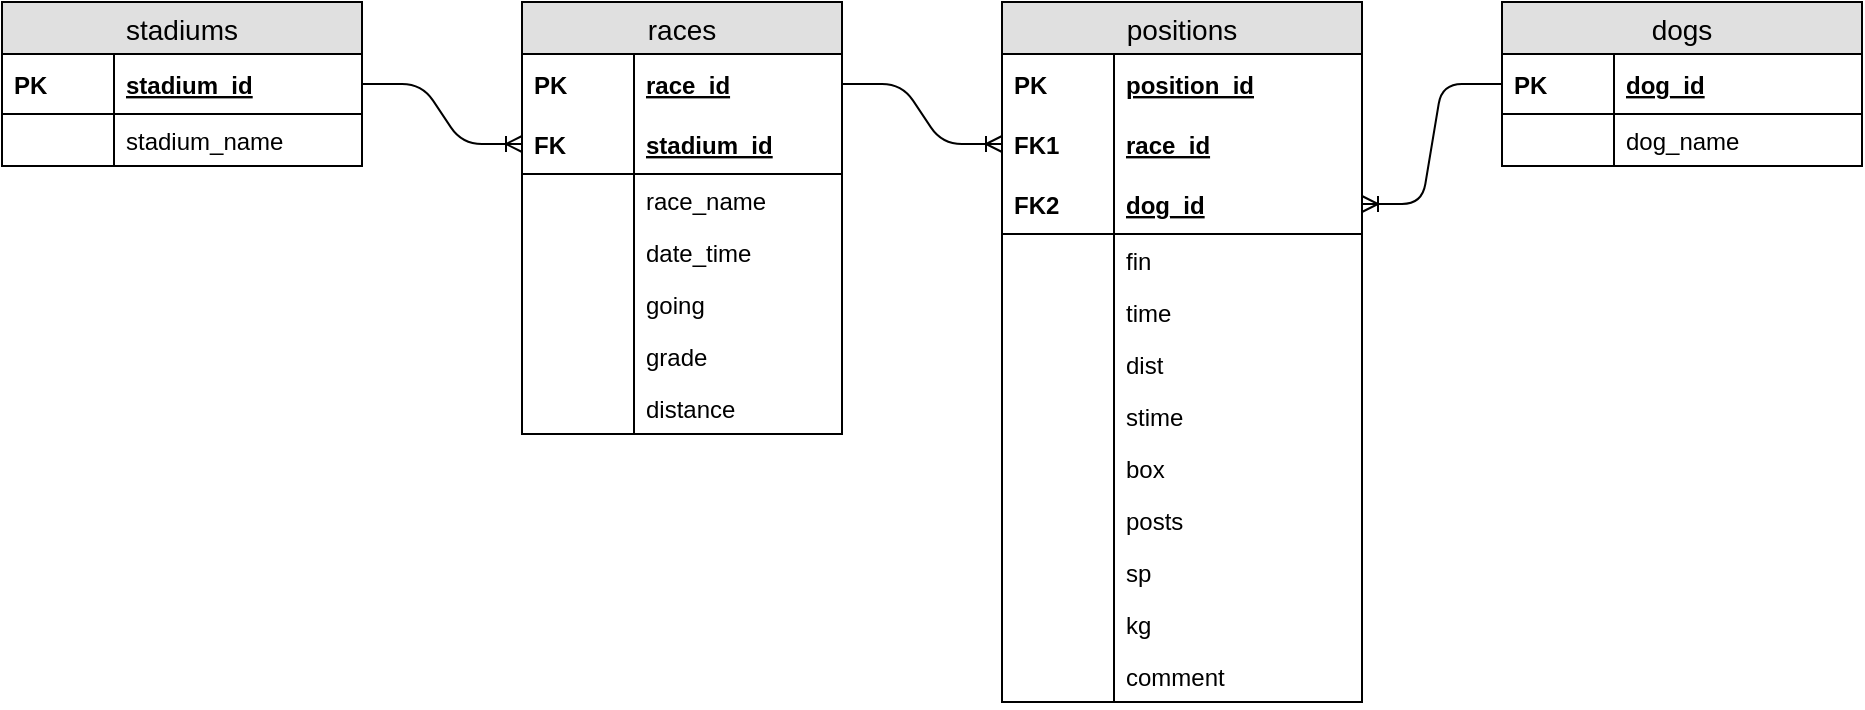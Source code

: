<mxfile version="13.6.2" type="github">
  <diagram name="Page-1" id="2ca16b54-16f6-2749-3443-fa8db7711227">
    <mxGraphModel dx="2522" dy="794" grid="1" gridSize="10" guides="1" tooltips="1" connect="1" arrows="1" fold="1" page="1" pageScale="1" pageWidth="1100" pageHeight="850" background="#ffffff" math="0" shadow="0">
      <root>
        <mxCell id="0" />
        <mxCell id="1" parent="0" />
        <mxCell id="X_Gj0Y8sRJ2asHrcpgx6-4" style="edgeStyle=none;orthogonalLoop=1;jettySize=auto;html=1;exitX=1;exitY=0.25;exitDx=0;exitDy=0;endArrow=ERmandOne;endFill=0;startArrow=ERmandOne;startFill=0;strokeColor=none;rounded=1;" parent="1" edge="1">
          <mxGeometry relative="1" as="geometry">
            <mxPoint x="-500" y="228" as="targetPoint" />
            <Array as="points" />
            <mxPoint x="-560" y="232" as="sourcePoint" />
          </mxGeometry>
        </mxCell>
        <mxCell id="X_Gj0Y8sRJ2asHrcpgx6-9" style="edgeStyle=none;rounded=1;orthogonalLoop=1;jettySize=auto;html=1;exitX=1;exitY=0.5;exitDx=0;exitDy=0;startArrow=ERmandOne;startFill=0;endArrow=ERmandOne;endFill=0;" parent="1" edge="1">
          <mxGeometry relative="1" as="geometry">
            <mxPoint x="-250" y="280" as="sourcePoint" />
            <mxPoint x="-250" y="280" as="targetPoint" />
          </mxGeometry>
        </mxCell>
        <mxCell id="34GluYqid9jKT92kL6YG-70" value="" style="edgeStyle=entityRelationEdgeStyle;fontSize=12;html=1;endArrow=ERoneToMany;exitX=1;exitY=0.5;exitDx=0;exitDy=0;entryX=0;entryY=0.5;entryDx=0;entryDy=0;" parent="1" source="34GluYqid9jKT92kL6YG-66" target="34GluYqid9jKT92kL6YG-1" edge="1">
          <mxGeometry width="100" height="100" relative="1" as="geometry">
            <mxPoint x="-900" y="170" as="sourcePoint" />
            <mxPoint x="-800" y="70" as="targetPoint" />
          </mxGeometry>
        </mxCell>
        <mxCell id="34GluYqid9jKT92kL6YG-71" value="" style="edgeStyle=entityRelationEdgeStyle;fontSize=12;html=1;endArrow=ERoneToMany;" parent="1" source="DxvQHhOm-1JfYYP0GqnD-141" target="34GluYqid9jKT92kL6YG-8" edge="1">
          <mxGeometry width="100" height="100" relative="1" as="geometry">
            <mxPoint x="-300" y="81" as="sourcePoint" />
            <mxPoint x="-310" y="170" as="targetPoint" />
          </mxGeometry>
        </mxCell>
        <mxCell id="34GluYqid9jKT92kL6YG-72" value="" style="edgeStyle=entityRelationEdgeStyle;fontSize=12;html=1;endArrow=ERoneToMany;" parent="1" source="34GluYqid9jKT92kL6YG-36" target="34GluYqid9jKT92kL6YG-6" edge="1">
          <mxGeometry width="100" height="100" relative="1" as="geometry">
            <mxPoint x="-650" y="80" as="sourcePoint" />
            <mxPoint x="-570" y="110" as="targetPoint" />
          </mxGeometry>
        </mxCell>
        <mxCell id="34GluYqid9jKT92kL6YG-65" value="stadiums" style="swimlane;fontStyle=0;childLayout=stackLayout;horizontal=1;startSize=26;fillColor=#e0e0e0;horizontalStack=0;resizeParent=1;resizeParentMax=0;resizeLast=0;collapsible=1;marginBottom=0;swimlaneFillColor=#ffffff;align=center;fontSize=14;" parent="1" vertex="1">
          <mxGeometry x="-1070" y="40" width="180" height="82" as="geometry" />
        </mxCell>
        <mxCell id="34GluYqid9jKT92kL6YG-66" value="stadium_id" style="shape=partialRectangle;top=0;left=0;right=0;bottom=1;align=left;verticalAlign=middle;fillColor=none;spacingLeft=60;spacingRight=4;overflow=hidden;rotatable=0;points=[[0,0.5],[1,0.5]];portConstraint=eastwest;dropTarget=0;fontStyle=5;fontSize=12;" parent="34GluYqid9jKT92kL6YG-65" vertex="1">
          <mxGeometry y="26" width="180" height="30" as="geometry" />
        </mxCell>
        <mxCell id="34GluYqid9jKT92kL6YG-67" value="PK" style="shape=partialRectangle;fontStyle=1;top=0;left=0;bottom=0;fillColor=none;align=left;verticalAlign=middle;spacingLeft=4;spacingRight=4;overflow=hidden;rotatable=0;points=[];portConstraint=eastwest;part=1;fontSize=12;" parent="34GluYqid9jKT92kL6YG-66" vertex="1" connectable="0">
          <mxGeometry width="56" height="30" as="geometry" />
        </mxCell>
        <mxCell id="34GluYqid9jKT92kL6YG-68" value="stadium_name" style="shape=partialRectangle;top=0;left=0;right=0;bottom=0;align=left;verticalAlign=top;fillColor=none;spacingLeft=60;spacingRight=4;overflow=hidden;rotatable=0;points=[[0,0.5],[1,0.5]];portConstraint=eastwest;dropTarget=0;fontSize=12;" parent="34GluYqid9jKT92kL6YG-65" vertex="1">
          <mxGeometry y="56" width="180" height="26" as="geometry" />
        </mxCell>
        <mxCell id="34GluYqid9jKT92kL6YG-69" value="" style="shape=partialRectangle;top=0;left=0;bottom=0;fillColor=none;align=left;verticalAlign=top;spacingLeft=4;spacingRight=4;overflow=hidden;rotatable=0;points=[];portConstraint=eastwest;part=1;fontSize=12;" parent="34GluYqid9jKT92kL6YG-68" vertex="1" connectable="0">
          <mxGeometry width="56" height="26" as="geometry" />
        </mxCell>
        <mxCell id="DxvQHhOm-1JfYYP0GqnD-4" value="races" style="swimlane;fontStyle=0;childLayout=stackLayout;horizontal=1;startSize=26;fillColor=#e0e0e0;horizontalStack=0;resizeParent=1;resizeParentMax=0;resizeLast=0;collapsible=1;marginBottom=0;swimlaneFillColor=#ffffff;align=center;fontSize=14;" parent="1" vertex="1">
          <mxGeometry x="-810" y="40" width="160" height="216" as="geometry" />
        </mxCell>
        <mxCell id="34GluYqid9jKT92kL6YG-36" value="race_id" style="shape=partialRectangle;top=0;left=0;right=0;bottom=0;align=left;verticalAlign=middle;fillColor=none;spacingLeft=60;spacingRight=4;overflow=hidden;rotatable=0;points=[[0,0.5],[1,0.5]];portConstraint=eastwest;dropTarget=0;fontStyle=5;fontSize=12;" parent="DxvQHhOm-1JfYYP0GqnD-4" vertex="1">
          <mxGeometry y="26" width="160" height="30" as="geometry" />
        </mxCell>
        <mxCell id="34GluYqid9jKT92kL6YG-37" value="PK" style="shape=partialRectangle;fontStyle=1;top=0;left=0;bottom=0;fillColor=none;align=left;verticalAlign=middle;spacingLeft=4;spacingRight=4;overflow=hidden;rotatable=0;points=[];portConstraint=eastwest;part=1;fontSize=12;" parent="34GluYqid9jKT92kL6YG-36" vertex="1" connectable="0">
          <mxGeometry width="56" height="30" as="geometry" />
        </mxCell>
        <mxCell id="34GluYqid9jKT92kL6YG-1" value="stadium_id" style="shape=partialRectangle;top=0;left=0;right=0;bottom=1;align=left;verticalAlign=middle;fillColor=none;spacingLeft=60;spacingRight=4;overflow=hidden;rotatable=0;points=[[0,0.5],[1,0.5]];portConstraint=eastwest;dropTarget=0;fontStyle=5;fontSize=12;" parent="DxvQHhOm-1JfYYP0GqnD-4" vertex="1">
          <mxGeometry y="56" width="160" height="30" as="geometry" />
        </mxCell>
        <mxCell id="34GluYqid9jKT92kL6YG-2" value="FK" style="shape=partialRectangle;fontStyle=1;top=0;left=0;bottom=0;fillColor=none;align=left;verticalAlign=middle;spacingLeft=4;spacingRight=4;overflow=hidden;rotatable=0;points=[];portConstraint=eastwest;part=1;fontSize=12;" parent="34GluYqid9jKT92kL6YG-1" vertex="1" connectable="0">
          <mxGeometry width="56" height="30" as="geometry" />
        </mxCell>
        <mxCell id="DxvQHhOm-1JfYYP0GqnD-19" value="race_name" style="shape=partialRectangle;top=0;left=0;right=0;bottom=0;align=left;verticalAlign=top;fillColor=none;spacingLeft=60;spacingRight=4;overflow=hidden;rotatable=0;points=[[0,0.5],[1,0.5]];portConstraint=eastwest;dropTarget=0;fontSize=12;" parent="DxvQHhOm-1JfYYP0GqnD-4" vertex="1">
          <mxGeometry y="86" width="160" height="26" as="geometry" />
        </mxCell>
        <mxCell id="DxvQHhOm-1JfYYP0GqnD-20" value="" style="shape=partialRectangle;top=0;left=0;bottom=0;fillColor=none;align=left;verticalAlign=top;spacingLeft=4;spacingRight=4;overflow=hidden;rotatable=0;points=[];portConstraint=eastwest;part=1;fontSize=12;" parent="DxvQHhOm-1JfYYP0GqnD-19" vertex="1" connectable="0">
          <mxGeometry width="56" height="26" as="geometry" />
        </mxCell>
        <mxCell id="DxvQHhOm-1JfYYP0GqnD-21" value="date_time" style="shape=partialRectangle;top=0;left=0;right=0;bottom=0;align=left;verticalAlign=top;fillColor=none;spacingLeft=60;spacingRight=4;overflow=hidden;rotatable=0;points=[[0,0.5],[1,0.5]];portConstraint=eastwest;dropTarget=0;fontSize=12;" parent="DxvQHhOm-1JfYYP0GqnD-4" vertex="1">
          <mxGeometry y="112" width="160" height="26" as="geometry" />
        </mxCell>
        <mxCell id="DxvQHhOm-1JfYYP0GqnD-22" value="" style="shape=partialRectangle;top=0;left=0;bottom=0;fillColor=none;align=left;verticalAlign=top;spacingLeft=4;spacingRight=4;overflow=hidden;rotatable=0;points=[];portConstraint=eastwest;part=1;fontSize=12;" parent="DxvQHhOm-1JfYYP0GqnD-21" vertex="1" connectable="0">
          <mxGeometry width="56" height="26" as="geometry" />
        </mxCell>
        <mxCell id="DxvQHhOm-1JfYYP0GqnD-25" value="going" style="shape=partialRectangle;top=0;left=0;right=0;bottom=0;align=left;verticalAlign=top;fillColor=none;spacingLeft=60;spacingRight=4;overflow=hidden;rotatable=0;points=[[0,0.5],[1,0.5]];portConstraint=eastwest;dropTarget=0;fontSize=12;" parent="DxvQHhOm-1JfYYP0GqnD-4" vertex="1">
          <mxGeometry y="138" width="160" height="26" as="geometry" />
        </mxCell>
        <mxCell id="DxvQHhOm-1JfYYP0GqnD-26" value="" style="shape=partialRectangle;top=0;left=0;bottom=0;fillColor=none;align=left;verticalAlign=top;spacingLeft=4;spacingRight=4;overflow=hidden;rotatable=0;points=[];portConstraint=eastwest;part=1;fontSize=12;" parent="DxvQHhOm-1JfYYP0GqnD-25" vertex="1" connectable="0">
          <mxGeometry width="56" height="26" as="geometry" />
        </mxCell>
        <mxCell id="DxvQHhOm-1JfYYP0GqnD-31" value="grade" style="shape=partialRectangle;top=0;left=0;right=0;bottom=0;align=left;verticalAlign=top;fillColor=none;spacingLeft=60;spacingRight=4;overflow=hidden;rotatable=0;points=[[0,0.5],[1,0.5]];portConstraint=eastwest;dropTarget=0;fontSize=12;" parent="DxvQHhOm-1JfYYP0GqnD-4" vertex="1">
          <mxGeometry y="164" width="160" height="26" as="geometry" />
        </mxCell>
        <mxCell id="DxvQHhOm-1JfYYP0GqnD-32" value="" style="shape=partialRectangle;top=0;left=0;bottom=0;fillColor=none;align=left;verticalAlign=top;spacingLeft=4;spacingRight=4;overflow=hidden;rotatable=0;points=[];portConstraint=eastwest;part=1;fontSize=12;" parent="DxvQHhOm-1JfYYP0GqnD-31" vertex="1" connectable="0">
          <mxGeometry width="56" height="26" as="geometry" />
        </mxCell>
        <mxCell id="DxvQHhOm-1JfYYP0GqnD-33" value="distance" style="shape=partialRectangle;top=0;left=0;right=0;bottom=0;align=left;verticalAlign=top;fillColor=none;spacingLeft=60;spacingRight=4;overflow=hidden;rotatable=0;points=[[0,0.5],[1,0.5]];portConstraint=eastwest;dropTarget=0;fontSize=12;" parent="DxvQHhOm-1JfYYP0GqnD-4" vertex="1">
          <mxGeometry y="190" width="160" height="26" as="geometry" />
        </mxCell>
        <mxCell id="DxvQHhOm-1JfYYP0GqnD-34" value="" style="shape=partialRectangle;top=0;left=0;bottom=0;fillColor=none;align=left;verticalAlign=top;spacingLeft=4;spacingRight=4;overflow=hidden;rotatable=0;points=[];portConstraint=eastwest;part=1;fontSize=12;" parent="DxvQHhOm-1JfYYP0GqnD-33" vertex="1" connectable="0">
          <mxGeometry width="56" height="26" as="geometry" />
        </mxCell>
        <mxCell id="34GluYqid9jKT92kL6YG-3" value="positions" style="swimlane;fontStyle=0;childLayout=stackLayout;horizontal=1;startSize=26;fillColor=#e0e0e0;horizontalStack=0;resizeParent=1;resizeParentMax=0;resizeLast=0;collapsible=1;marginBottom=0;swimlaneFillColor=#ffffff;align=center;fontSize=14;" parent="1" vertex="1">
          <mxGeometry x="-570" y="40" width="180" height="350" as="geometry" />
        </mxCell>
        <mxCell id="34GluYqid9jKT92kL6YG-4" value="position_id" style="shape=partialRectangle;top=0;left=0;right=0;bottom=0;align=left;verticalAlign=middle;fillColor=none;spacingLeft=60;spacingRight=4;overflow=hidden;rotatable=0;points=[[0,0.5],[1,0.5]];portConstraint=eastwest;dropTarget=0;fontStyle=5;fontSize=12;" parent="34GluYqid9jKT92kL6YG-3" vertex="1">
          <mxGeometry y="26" width="180" height="30" as="geometry" />
        </mxCell>
        <mxCell id="34GluYqid9jKT92kL6YG-5" value="PK" style="shape=partialRectangle;fontStyle=1;top=0;left=0;bottom=0;fillColor=none;align=left;verticalAlign=middle;spacingLeft=4;spacingRight=4;overflow=hidden;rotatable=0;points=[];portConstraint=eastwest;part=1;fontSize=12;" parent="34GluYqid9jKT92kL6YG-4" vertex="1" connectable="0">
          <mxGeometry width="56" height="30" as="geometry" />
        </mxCell>
        <mxCell id="34GluYqid9jKT92kL6YG-6" value="race_id" style="shape=partialRectangle;top=0;left=0;right=0;bottom=0;align=left;verticalAlign=middle;fillColor=none;spacingLeft=60;spacingRight=4;overflow=hidden;rotatable=0;points=[[0,0.5],[1,0.5]];portConstraint=eastwest;dropTarget=0;fontStyle=5;fontSize=12;" parent="34GluYqid9jKT92kL6YG-3" vertex="1">
          <mxGeometry y="56" width="180" height="30" as="geometry" />
        </mxCell>
        <mxCell id="34GluYqid9jKT92kL6YG-7" value="FK1" style="shape=partialRectangle;fontStyle=1;top=0;left=0;bottom=0;fillColor=none;align=left;verticalAlign=middle;spacingLeft=4;spacingRight=4;overflow=hidden;rotatable=0;points=[];portConstraint=eastwest;part=1;fontSize=12;" parent="34GluYqid9jKT92kL6YG-6" vertex="1" connectable="0">
          <mxGeometry width="56" height="30" as="geometry" />
        </mxCell>
        <mxCell id="34GluYqid9jKT92kL6YG-8" value="dog_id" style="shape=partialRectangle;top=0;left=0;right=0;bottom=1;align=left;verticalAlign=middle;fillColor=none;spacingLeft=60;spacingRight=4;overflow=hidden;rotatable=0;points=[[0,0.5],[1,0.5]];portConstraint=eastwest;dropTarget=0;fontStyle=5;fontSize=12;" parent="34GluYqid9jKT92kL6YG-3" vertex="1">
          <mxGeometry y="86" width="180" height="30" as="geometry" />
        </mxCell>
        <mxCell id="34GluYqid9jKT92kL6YG-9" value="FK2" style="shape=partialRectangle;fontStyle=1;top=0;left=0;bottom=0;fillColor=none;align=left;verticalAlign=middle;spacingLeft=4;spacingRight=4;overflow=hidden;rotatable=0;points=[];portConstraint=eastwest;part=1;fontSize=12;" parent="34GluYqid9jKT92kL6YG-8" vertex="1" connectable="0">
          <mxGeometry width="56" height="30" as="geometry" />
        </mxCell>
        <mxCell id="34GluYqid9jKT92kL6YG-10" value="fin" style="shape=partialRectangle;top=0;left=0;right=0;bottom=0;align=left;verticalAlign=top;fillColor=none;spacingLeft=60;spacingRight=4;overflow=hidden;rotatable=0;points=[[0,0.5],[1,0.5]];portConstraint=eastwest;dropTarget=0;fontSize=12;" parent="34GluYqid9jKT92kL6YG-3" vertex="1">
          <mxGeometry y="116" width="180" height="26" as="geometry" />
        </mxCell>
        <mxCell id="34GluYqid9jKT92kL6YG-11" value="" style="shape=partialRectangle;top=0;left=0;bottom=0;fillColor=none;align=left;verticalAlign=top;spacingLeft=4;spacingRight=4;overflow=hidden;rotatable=0;points=[];portConstraint=eastwest;part=1;fontSize=12;" parent="34GluYqid9jKT92kL6YG-10" vertex="1" connectable="0">
          <mxGeometry width="56" height="26" as="geometry" />
        </mxCell>
        <mxCell id="34GluYqid9jKT92kL6YG-12" value="time" style="shape=partialRectangle;top=0;left=0;right=0;bottom=0;align=left;verticalAlign=top;fillColor=none;spacingLeft=60;spacingRight=4;overflow=hidden;rotatable=0;points=[[0,0.5],[1,0.5]];portConstraint=eastwest;dropTarget=0;fontSize=12;" parent="34GluYqid9jKT92kL6YG-3" vertex="1">
          <mxGeometry y="142" width="180" height="26" as="geometry" />
        </mxCell>
        <mxCell id="34GluYqid9jKT92kL6YG-13" value="" style="shape=partialRectangle;top=0;left=0;bottom=0;fillColor=none;align=left;verticalAlign=top;spacingLeft=4;spacingRight=4;overflow=hidden;rotatable=0;points=[];portConstraint=eastwest;part=1;fontSize=12;" parent="34GluYqid9jKT92kL6YG-12" vertex="1" connectable="0">
          <mxGeometry width="56" height="26" as="geometry" />
        </mxCell>
        <mxCell id="34GluYqid9jKT92kL6YG-14" value="dist" style="shape=partialRectangle;top=0;left=0;right=0;bottom=0;align=left;verticalAlign=top;fillColor=none;spacingLeft=60;spacingRight=4;overflow=hidden;rotatable=0;points=[[0,0.5],[1,0.5]];portConstraint=eastwest;dropTarget=0;fontSize=12;" parent="34GluYqid9jKT92kL6YG-3" vertex="1">
          <mxGeometry y="168" width="180" height="26" as="geometry" />
        </mxCell>
        <mxCell id="34GluYqid9jKT92kL6YG-15" value="" style="shape=partialRectangle;top=0;left=0;bottom=0;fillColor=none;align=left;verticalAlign=top;spacingLeft=4;spacingRight=4;overflow=hidden;rotatable=0;points=[];portConstraint=eastwest;part=1;fontSize=12;" parent="34GluYqid9jKT92kL6YG-14" vertex="1" connectable="0">
          <mxGeometry width="56" height="26" as="geometry" />
        </mxCell>
        <mxCell id="34GluYqid9jKT92kL6YG-16" value="stime" style="shape=partialRectangle;top=0;left=0;right=0;bottom=0;align=left;verticalAlign=top;fillColor=none;spacingLeft=60;spacingRight=4;overflow=hidden;rotatable=0;points=[[0,0.5],[1,0.5]];portConstraint=eastwest;dropTarget=0;fontSize=12;" parent="34GluYqid9jKT92kL6YG-3" vertex="1">
          <mxGeometry y="194" width="180" height="26" as="geometry" />
        </mxCell>
        <mxCell id="34GluYqid9jKT92kL6YG-17" value="" style="shape=partialRectangle;top=0;left=0;bottom=0;fillColor=none;align=left;verticalAlign=top;spacingLeft=4;spacingRight=4;overflow=hidden;rotatable=0;points=[];portConstraint=eastwest;part=1;fontSize=12;" parent="34GluYqid9jKT92kL6YG-16" vertex="1" connectable="0">
          <mxGeometry width="56" height="26" as="geometry" />
        </mxCell>
        <mxCell id="34GluYqid9jKT92kL6YG-18" value="box" style="shape=partialRectangle;top=0;left=0;right=0;bottom=0;align=left;verticalAlign=top;fillColor=none;spacingLeft=60;spacingRight=4;overflow=hidden;rotatable=0;points=[[0,0.5],[1,0.5]];portConstraint=eastwest;dropTarget=0;fontSize=12;" parent="34GluYqid9jKT92kL6YG-3" vertex="1">
          <mxGeometry y="220" width="180" height="26" as="geometry" />
        </mxCell>
        <mxCell id="34GluYqid9jKT92kL6YG-19" value="" style="shape=partialRectangle;top=0;left=0;bottom=0;fillColor=none;align=left;verticalAlign=top;spacingLeft=4;spacingRight=4;overflow=hidden;rotatable=0;points=[];portConstraint=eastwest;part=1;fontSize=12;" parent="34GluYqid9jKT92kL6YG-18" vertex="1" connectable="0">
          <mxGeometry width="56" height="26" as="geometry" />
        </mxCell>
        <mxCell id="34GluYqid9jKT92kL6YG-20" value="posts" style="shape=partialRectangle;top=0;left=0;right=0;bottom=0;align=left;verticalAlign=top;fillColor=none;spacingLeft=60;spacingRight=4;overflow=hidden;rotatable=0;points=[[0,0.5],[1,0.5]];portConstraint=eastwest;dropTarget=0;fontSize=12;" parent="34GluYqid9jKT92kL6YG-3" vertex="1">
          <mxGeometry y="246" width="180" height="26" as="geometry" />
        </mxCell>
        <mxCell id="34GluYqid9jKT92kL6YG-21" value="" style="shape=partialRectangle;top=0;left=0;bottom=0;fillColor=none;align=left;verticalAlign=top;spacingLeft=4;spacingRight=4;overflow=hidden;rotatable=0;points=[];portConstraint=eastwest;part=1;fontSize=12;" parent="34GluYqid9jKT92kL6YG-20" vertex="1" connectable="0">
          <mxGeometry width="56" height="26" as="geometry" />
        </mxCell>
        <mxCell id="34GluYqid9jKT92kL6YG-22" value="sp" style="shape=partialRectangle;top=0;left=0;right=0;bottom=0;align=left;verticalAlign=top;fillColor=none;spacingLeft=60;spacingRight=4;overflow=hidden;rotatable=0;points=[[0,0.5],[1,0.5]];portConstraint=eastwest;dropTarget=0;fontSize=12;" parent="34GluYqid9jKT92kL6YG-3" vertex="1">
          <mxGeometry y="272" width="180" height="26" as="geometry" />
        </mxCell>
        <mxCell id="34GluYqid9jKT92kL6YG-23" value="" style="shape=partialRectangle;top=0;left=0;bottom=0;fillColor=none;align=left;verticalAlign=top;spacingLeft=4;spacingRight=4;overflow=hidden;rotatable=0;points=[];portConstraint=eastwest;part=1;fontSize=12;" parent="34GluYqid9jKT92kL6YG-22" vertex="1" connectable="0">
          <mxGeometry width="56" height="26" as="geometry" />
        </mxCell>
        <mxCell id="34GluYqid9jKT92kL6YG-24" value="kg" style="shape=partialRectangle;top=0;left=0;right=0;bottom=0;align=left;verticalAlign=top;fillColor=none;spacingLeft=60;spacingRight=4;overflow=hidden;rotatable=0;points=[[0,0.5],[1,0.5]];portConstraint=eastwest;dropTarget=0;fontSize=12;" parent="34GluYqid9jKT92kL6YG-3" vertex="1">
          <mxGeometry y="298" width="180" height="26" as="geometry" />
        </mxCell>
        <mxCell id="34GluYqid9jKT92kL6YG-25" value="" style="shape=partialRectangle;top=0;left=0;bottom=0;fillColor=none;align=left;verticalAlign=top;spacingLeft=4;spacingRight=4;overflow=hidden;rotatable=0;points=[];portConstraint=eastwest;part=1;fontSize=12;" parent="34GluYqid9jKT92kL6YG-24" vertex="1" connectable="0">
          <mxGeometry width="56" height="26" as="geometry" />
        </mxCell>
        <mxCell id="34GluYqid9jKT92kL6YG-26" value="comment" style="shape=partialRectangle;top=0;left=0;right=0;bottom=0;align=left;verticalAlign=top;fillColor=none;spacingLeft=60;spacingRight=4;overflow=hidden;rotatable=0;points=[[0,0.5],[1,0.5]];portConstraint=eastwest;dropTarget=0;fontSize=12;" parent="34GluYqid9jKT92kL6YG-3" vertex="1">
          <mxGeometry y="324" width="180" height="26" as="geometry" />
        </mxCell>
        <mxCell id="34GluYqid9jKT92kL6YG-27" value="" style="shape=partialRectangle;top=0;left=0;bottom=0;fillColor=none;align=left;verticalAlign=top;spacingLeft=4;spacingRight=4;overflow=hidden;rotatable=0;points=[];portConstraint=eastwest;part=1;fontSize=12;" parent="34GluYqid9jKT92kL6YG-26" vertex="1" connectable="0">
          <mxGeometry width="56" height="26" as="geometry" />
        </mxCell>
        <mxCell id="DxvQHhOm-1JfYYP0GqnD-134" value="dogs" style="swimlane;fontStyle=0;childLayout=stackLayout;horizontal=1;startSize=26;fillColor=#e0e0e0;horizontalStack=0;resizeParent=1;resizeParentMax=0;resizeLast=0;collapsible=1;marginBottom=0;swimlaneFillColor=#ffffff;align=center;fontSize=14;" parent="1" vertex="1">
          <mxGeometry x="-320" y="40" width="180" height="82" as="geometry" />
        </mxCell>
        <mxCell id="DxvQHhOm-1JfYYP0GqnD-141" value="dog_id" style="shape=partialRectangle;top=0;left=0;right=0;bottom=1;align=left;verticalAlign=middle;fillColor=none;spacingLeft=60;spacingRight=4;overflow=hidden;rotatable=0;points=[[0,0.5],[1,0.5]];portConstraint=eastwest;dropTarget=0;fontStyle=5;fontSize=12;" parent="DxvQHhOm-1JfYYP0GqnD-134" vertex="1">
          <mxGeometry y="26" width="180" height="30" as="geometry" />
        </mxCell>
        <mxCell id="DxvQHhOm-1JfYYP0GqnD-142" value="PK" style="shape=partialRectangle;fontStyle=1;top=0;left=0;bottom=0;fillColor=none;align=left;verticalAlign=middle;spacingLeft=4;spacingRight=4;overflow=hidden;rotatable=0;points=[];portConstraint=eastwest;part=1;fontSize=12;" parent="DxvQHhOm-1JfYYP0GqnD-141" vertex="1" connectable="0">
          <mxGeometry width="56" height="30" as="geometry" />
        </mxCell>
        <mxCell id="DxvQHhOm-1JfYYP0GqnD-147" value="dog_name" style="shape=partialRectangle;top=0;left=0;right=0;bottom=0;align=left;verticalAlign=top;fillColor=none;spacingLeft=60;spacingRight=4;overflow=hidden;rotatable=0;points=[[0,0.5],[1,0.5]];portConstraint=eastwest;dropTarget=0;fontSize=12;" parent="DxvQHhOm-1JfYYP0GqnD-134" vertex="1">
          <mxGeometry y="56" width="180" height="26" as="geometry" />
        </mxCell>
        <mxCell id="DxvQHhOm-1JfYYP0GqnD-148" value="" style="shape=partialRectangle;top=0;left=0;bottom=0;fillColor=none;align=left;verticalAlign=top;spacingLeft=4;spacingRight=4;overflow=hidden;rotatable=0;points=[];portConstraint=eastwest;part=1;fontSize=12;" parent="DxvQHhOm-1JfYYP0GqnD-147" vertex="1" connectable="0">
          <mxGeometry width="56" height="26" as="geometry" />
        </mxCell>
      </root>
    </mxGraphModel>
  </diagram>
</mxfile>
